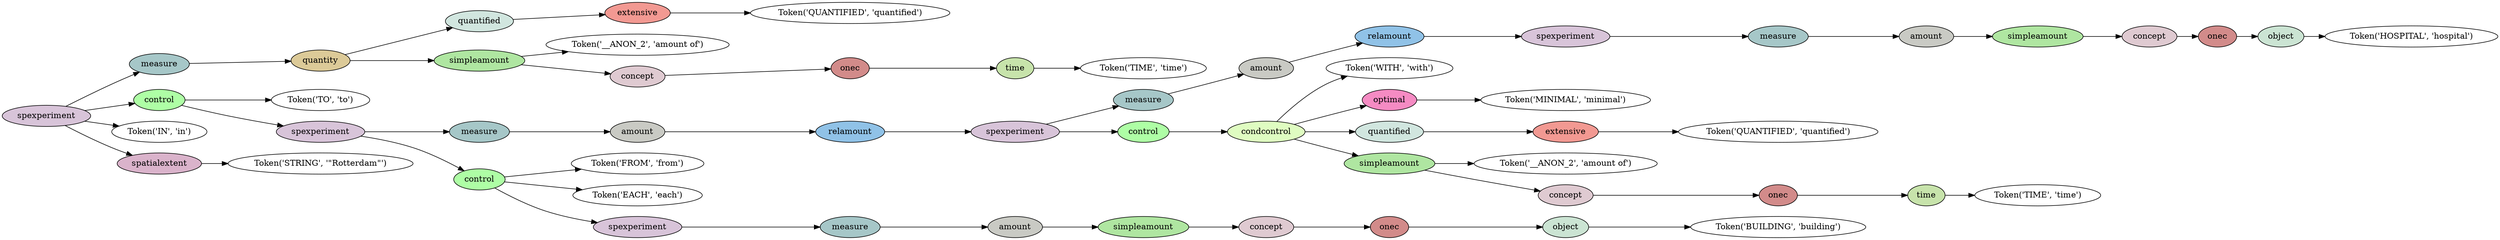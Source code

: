 digraph G {
rankdir=LR;
0 [label="Token('QUANTIFIED', 'quantified')"];
1 [fillcolor="#f29992", label=extensive, style=filled];
1 -> 0;
2 [fillcolor="#d1e6df", label=quantified, style=filled];
2 -> 1;
3 [label="Token('__ANON_2', 'amount of')"];
4 [label="Token('TIME', 'time')"];
5 [fillcolor="#c7e3ab", label=time, style=filled];
5 -> 4;
6 [fillcolor="#d28b8a", label=onec, style=filled];
6 -> 5;
7 [fillcolor="#dfcad1", label=concept, style=filled];
7 -> 6;
8 [fillcolor="#afe6a1", label=simpleamount, style=filled];
8 -> 3;
8 -> 7;
9 [fillcolor="#dcca98", label=quantity, style=filled];
9 -> 2;
9 -> 8;
10 [fillcolor="#a6c7c8", label=measure, style=filled];
10 -> 9;
11 [label="Token('TO', 'to')"];
12 [label="Token('HOSPITAL', 'hospital')"];
13 [fillcolor="#cbe4d3", label=object, style=filled];
13 -> 12;
14 [fillcolor="#d28b8a", label=onec, style=filled];
14 -> 13;
15 [fillcolor="#dfcad1", label=concept, style=filled];
15 -> 14;
16 [fillcolor="#afe6a1", label=simpleamount, style=filled];
16 -> 15;
17 [fillcolor="#c9cac4", label=amount, style=filled];
17 -> 16;
18 [fillcolor="#a6c7c8", label=measure, style=filled];
18 -> 17;
19 [fillcolor="#d8c4d9", label=spexperiment, style=filled];
19 -> 18;
20 [fillcolor="#90c2e7", label=relamount, style=filled];
20 -> 19;
21 [fillcolor="#c9cac4", label=amount, style=filled];
21 -> 20;
22 [fillcolor="#a6c7c8", label=measure, style=filled];
22 -> 21;
23 [label="Token('WITH', 'with')"];
24 [label="Token('MINIMAL', 'minimal')"];
25 [fillcolor="#f58bc3", label=optimal, style=filled];
25 -> 24;
26 [label="Token('QUANTIFIED', 'quantified')"];
27 [fillcolor="#f29992", label=extensive, style=filled];
27 -> 26;
28 [fillcolor="#d1e6df", label=quantified, style=filled];
28 -> 27;
29 [label="Token('__ANON_2', 'amount of')"];
30 [label="Token('TIME', 'time')"];
31 [fillcolor="#c7e3ab", label=time, style=filled];
31 -> 30;
32 [fillcolor="#d28b8a", label=onec, style=filled];
32 -> 31;
33 [fillcolor="#dfcad1", label=concept, style=filled];
33 -> 32;
34 [fillcolor="#afe6a1", label=simpleamount, style=filled];
34 -> 29;
34 -> 33;
35 [fillcolor="#dffcc1", label=condcontrol, style=filled];
35 -> 23;
35 -> 25;
35 -> 28;
35 -> 34;
36 [fillcolor="#aefea5", label=control, style=filled];
36 -> 35;
37 [fillcolor="#d8c4d9", label=spexperiment, style=filled];
37 -> 22;
37 -> 36;
38 [fillcolor="#90c2e7", label=relamount, style=filled];
38 -> 37;
39 [fillcolor="#c9cac4", label=amount, style=filled];
39 -> 38;
40 [fillcolor="#a6c7c8", label=measure, style=filled];
40 -> 39;
41 [label="Token('FROM', 'from')"];
42 [label="Token('EACH', 'each')"];
43 [label="Token('BUILDING', 'building')"];
44 [fillcolor="#cbe4d3", label=object, style=filled];
44 -> 43;
45 [fillcolor="#d28b8a", label=onec, style=filled];
45 -> 44;
46 [fillcolor="#dfcad1", label=concept, style=filled];
46 -> 45;
47 [fillcolor="#afe6a1", label=simpleamount, style=filled];
47 -> 46;
48 [fillcolor="#c9cac4", label=amount, style=filled];
48 -> 47;
49 [fillcolor="#a6c7c8", label=measure, style=filled];
49 -> 48;
50 [fillcolor="#d8c4d9", label=spexperiment, style=filled];
50 -> 49;
51 [fillcolor="#aefea5", label=control, style=filled];
51 -> 41;
51 -> 42;
51 -> 50;
52 [fillcolor="#d8c4d9", label=spexperiment, style=filled];
52 -> 40;
52 -> 51;
53 [fillcolor="#aefea5", label=control, style=filled];
53 -> 11;
53 -> 52;
54 [label="Token('IN', 'in')"];
55 [label="Token('STRING', '\"Rotterdam\"')"];
56 [fillcolor="#dab3cb", label=spatialextent, style=filled];
56 -> 55;
57 [fillcolor="#d8c4d9", label=spexperiment, style=filled];
57 -> 10;
57 -> 53;
57 -> 54;
57 -> 56;
}
